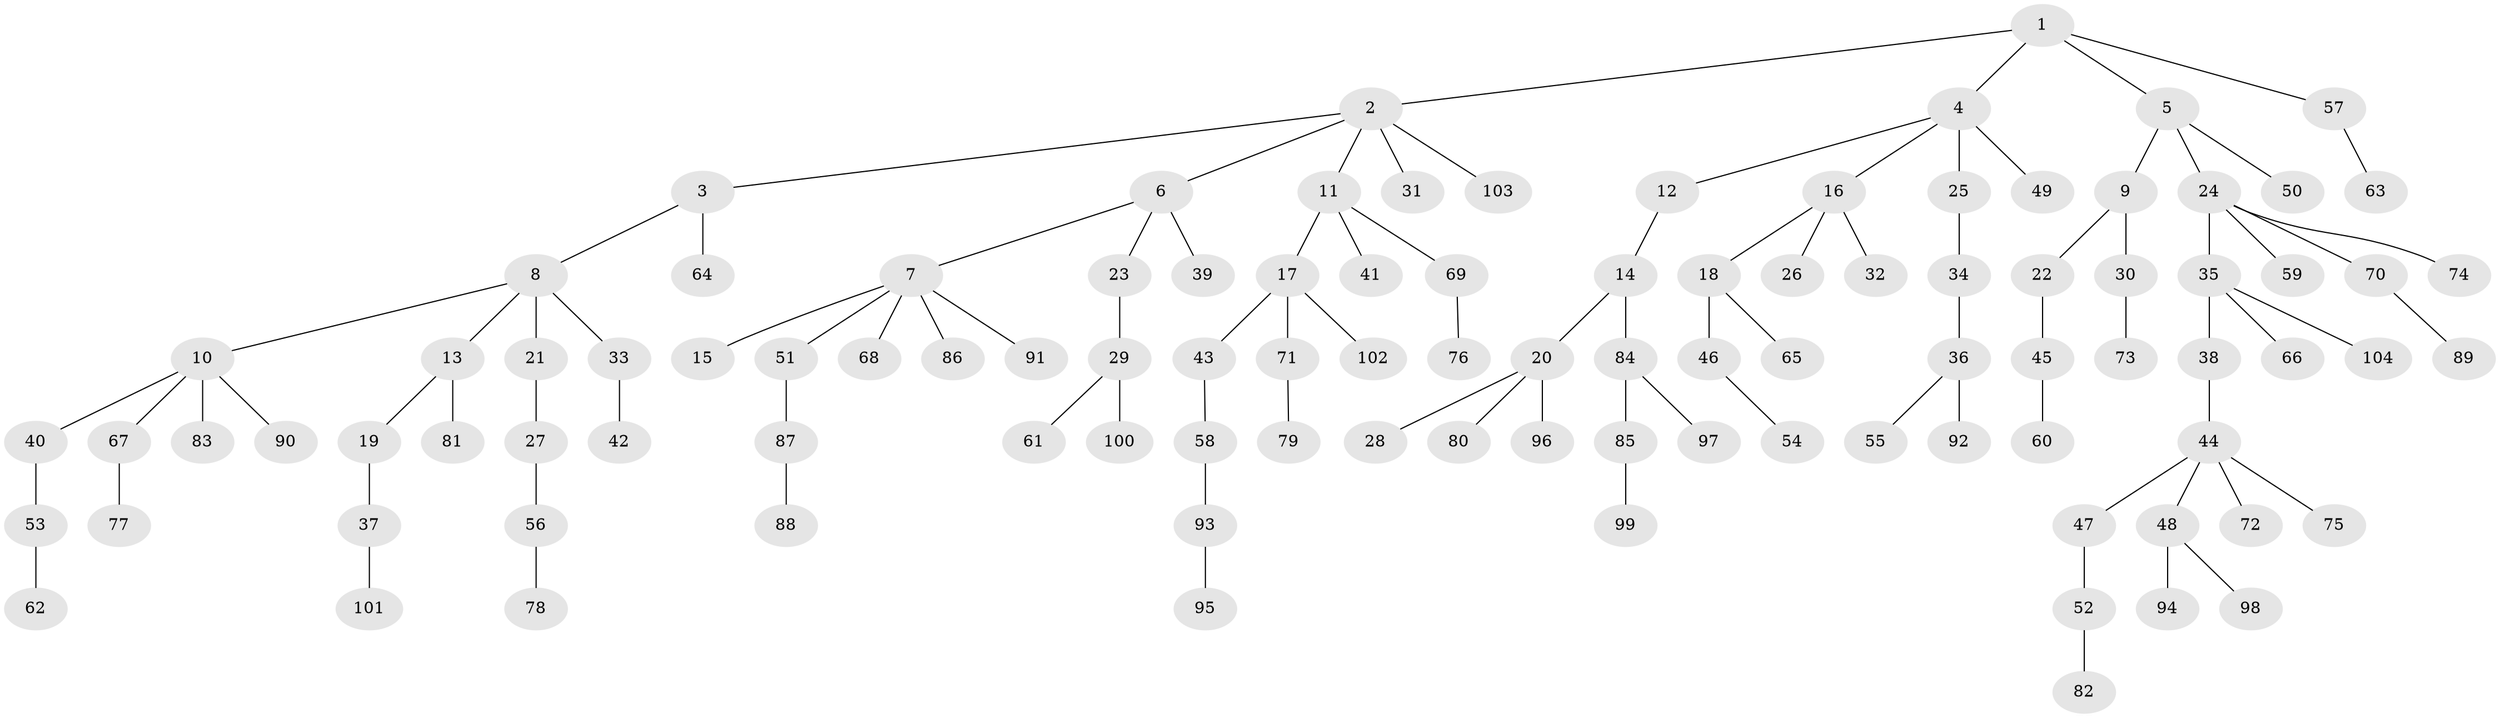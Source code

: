 // coarse degree distribution, {8: 0.013888888888888888, 3: 0.125, 5: 0.041666666666666664, 4: 0.09722222222222222, 2: 0.16666666666666666, 1: 0.5555555555555556}
// Generated by graph-tools (version 1.1) at 2025/19/03/04/25 18:19:06]
// undirected, 104 vertices, 103 edges
graph export_dot {
graph [start="1"]
  node [color=gray90,style=filled];
  1;
  2;
  3;
  4;
  5;
  6;
  7;
  8;
  9;
  10;
  11;
  12;
  13;
  14;
  15;
  16;
  17;
  18;
  19;
  20;
  21;
  22;
  23;
  24;
  25;
  26;
  27;
  28;
  29;
  30;
  31;
  32;
  33;
  34;
  35;
  36;
  37;
  38;
  39;
  40;
  41;
  42;
  43;
  44;
  45;
  46;
  47;
  48;
  49;
  50;
  51;
  52;
  53;
  54;
  55;
  56;
  57;
  58;
  59;
  60;
  61;
  62;
  63;
  64;
  65;
  66;
  67;
  68;
  69;
  70;
  71;
  72;
  73;
  74;
  75;
  76;
  77;
  78;
  79;
  80;
  81;
  82;
  83;
  84;
  85;
  86;
  87;
  88;
  89;
  90;
  91;
  92;
  93;
  94;
  95;
  96;
  97;
  98;
  99;
  100;
  101;
  102;
  103;
  104;
  1 -- 2;
  1 -- 4;
  1 -- 5;
  1 -- 57;
  2 -- 3;
  2 -- 6;
  2 -- 11;
  2 -- 31;
  2 -- 103;
  3 -- 8;
  3 -- 64;
  4 -- 12;
  4 -- 16;
  4 -- 25;
  4 -- 49;
  5 -- 9;
  5 -- 24;
  5 -- 50;
  6 -- 7;
  6 -- 23;
  6 -- 39;
  7 -- 15;
  7 -- 51;
  7 -- 68;
  7 -- 86;
  7 -- 91;
  8 -- 10;
  8 -- 13;
  8 -- 21;
  8 -- 33;
  9 -- 22;
  9 -- 30;
  10 -- 40;
  10 -- 67;
  10 -- 83;
  10 -- 90;
  11 -- 17;
  11 -- 41;
  11 -- 69;
  12 -- 14;
  13 -- 19;
  13 -- 81;
  14 -- 20;
  14 -- 84;
  16 -- 18;
  16 -- 26;
  16 -- 32;
  17 -- 43;
  17 -- 71;
  17 -- 102;
  18 -- 46;
  18 -- 65;
  19 -- 37;
  20 -- 28;
  20 -- 80;
  20 -- 96;
  21 -- 27;
  22 -- 45;
  23 -- 29;
  24 -- 35;
  24 -- 59;
  24 -- 70;
  24 -- 74;
  25 -- 34;
  27 -- 56;
  29 -- 61;
  29 -- 100;
  30 -- 73;
  33 -- 42;
  34 -- 36;
  35 -- 38;
  35 -- 66;
  35 -- 104;
  36 -- 55;
  36 -- 92;
  37 -- 101;
  38 -- 44;
  40 -- 53;
  43 -- 58;
  44 -- 47;
  44 -- 48;
  44 -- 72;
  44 -- 75;
  45 -- 60;
  46 -- 54;
  47 -- 52;
  48 -- 94;
  48 -- 98;
  51 -- 87;
  52 -- 82;
  53 -- 62;
  56 -- 78;
  57 -- 63;
  58 -- 93;
  67 -- 77;
  69 -- 76;
  70 -- 89;
  71 -- 79;
  84 -- 85;
  84 -- 97;
  85 -- 99;
  87 -- 88;
  93 -- 95;
}
